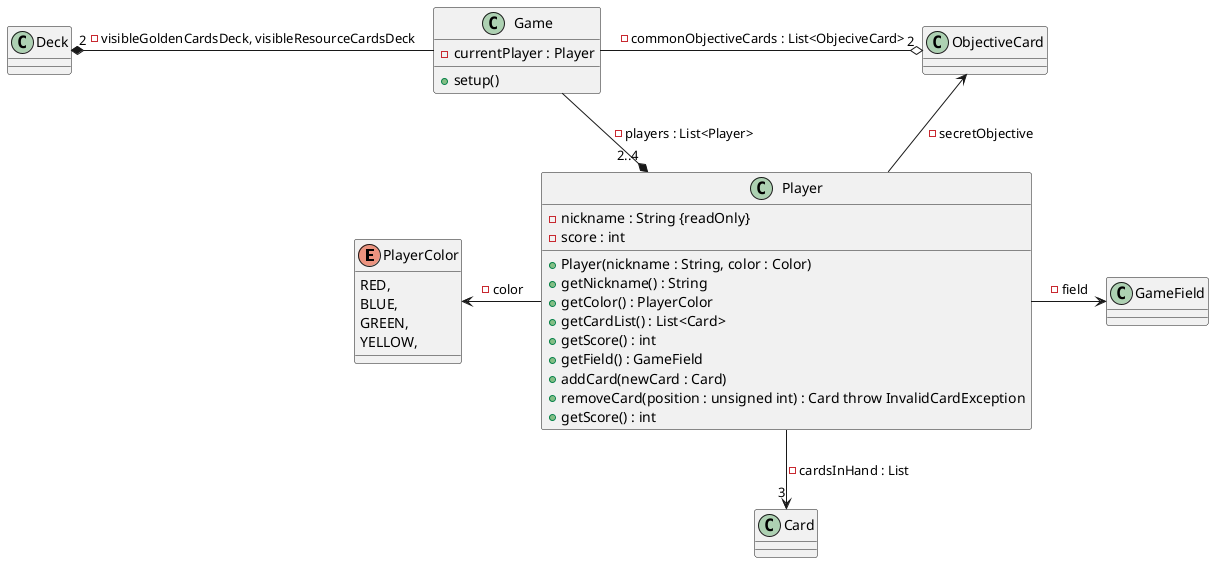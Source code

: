 @startuml

!startsub GAME

enum PlayerColor {
    RED,
    BLUE,
    GREEN,
    YELLOW,
}

class Game {
    - currentPlayer : Player
    + setup()
}

class Player {
    - nickname : String {readOnly}
    - score : int


    + Player(nickname : String, color : Color)
    + getNickname() : String
    + getColor() : PlayerColor
    + getCardList() : List<Card>
    + getScore() : int
    + getField() : GameField
    + addCard(newCard : Card)
    + removeCard(position : unsigned int) : Card throw InvalidCardException
    + getScore() : int
}
'note top: getCardList() returns card in the same position used by removeCard()

Player -l-> PlayerColor : - color
Player -u-> ObjectiveCard : - secretObjective
Player --> "3" Card : - cardsInHand : List
Player -r-> GameField : -field

Game -d-* "2..4" Player : - players : List<Player>
Game -l-* "2" Deck : - visibleGoldenCardsDeck, visibleResourceCardsDeck
Game -r-o "2" ObjectiveCard : - commonObjectiveCards : List<ObjeciveCard>

!endsub

@enduml
